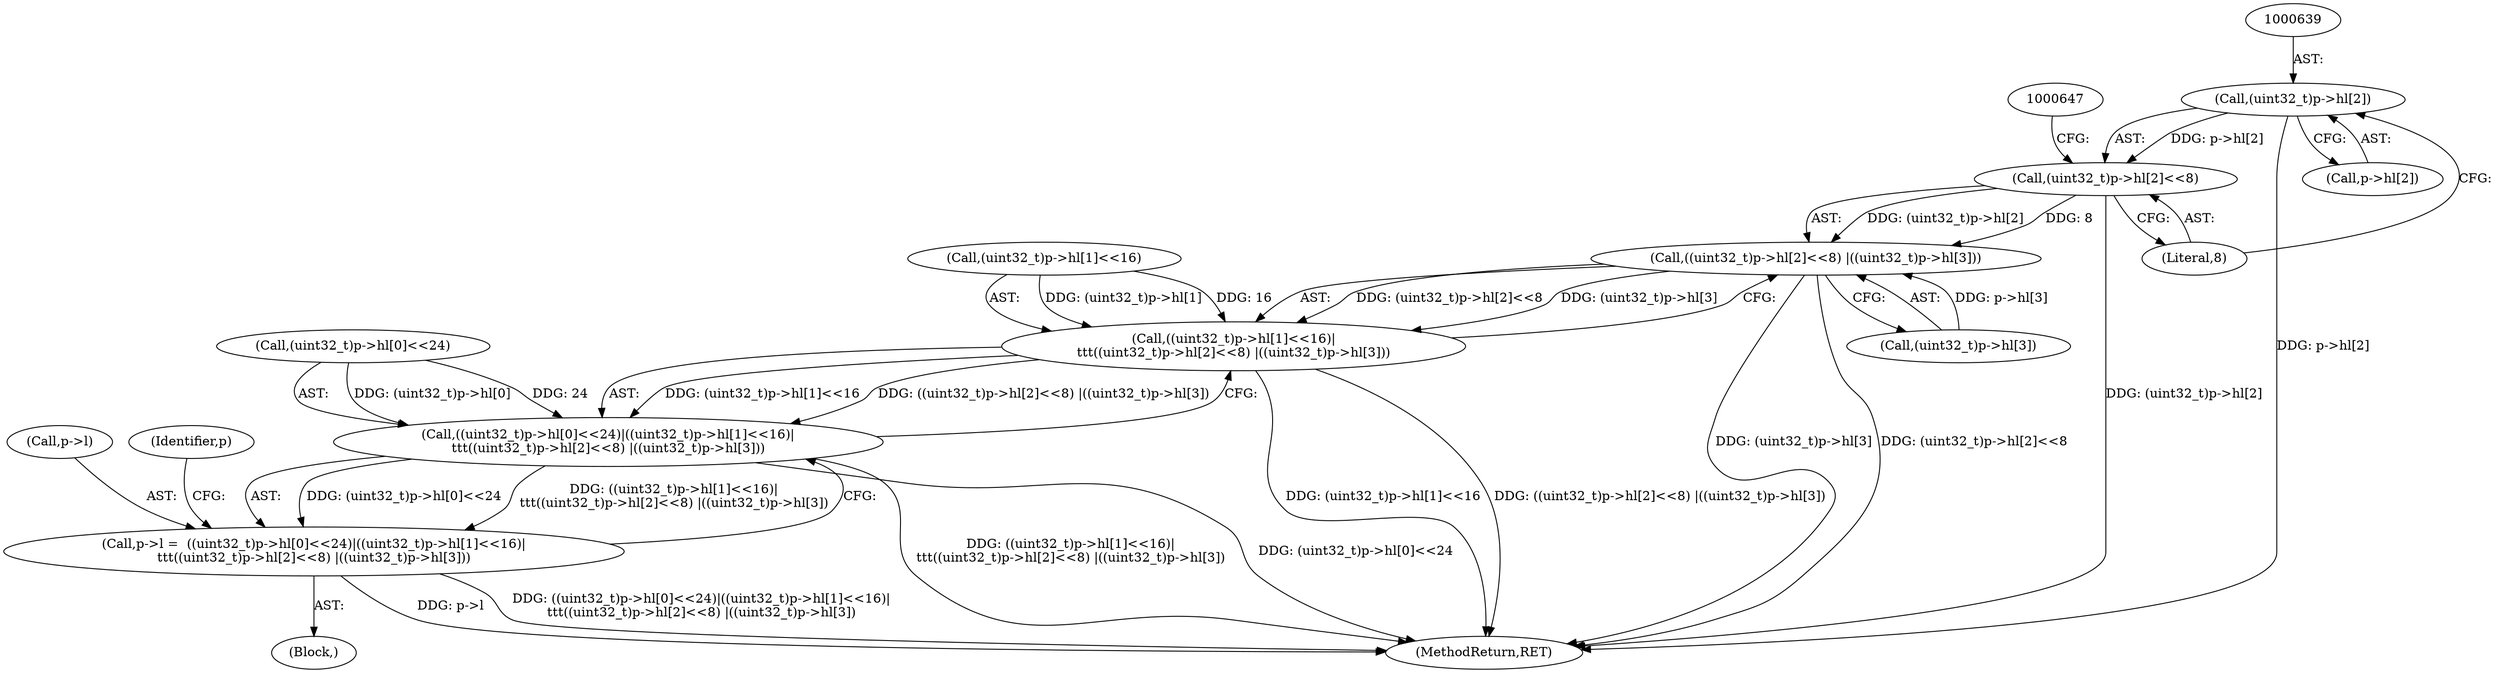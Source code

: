 digraph "0_file_4a284c89d6ef11aca34da65da7d673050a5ea320_2@pointer" {
"1000638" [label="(Call,(uint32_t)p->hl[2])"];
"1000637" [label="(Call,(uint32_t)p->hl[2]<<8)"];
"1000636" [label="(Call,((uint32_t)p->hl[2]<<8) |((uint32_t)p->hl[3]))"];
"1000626" [label="(Call,((uint32_t)p->hl[1]<<16)|\n\t\t\t((uint32_t)p->hl[2]<<8) |((uint32_t)p->hl[3]))"];
"1000616" [label="(Call,((uint32_t)p->hl[0]<<24)|((uint32_t)p->hl[1]<<16)|\n\t\t\t((uint32_t)p->hl[2]<<8) |((uint32_t)p->hl[3]))"];
"1000612" [label="(Call,p->l =  ((uint32_t)p->hl[0]<<24)|((uint32_t)p->hl[1]<<16)|\n\t\t\t((uint32_t)p->hl[2]<<8) |((uint32_t)p->hl[3]))"];
"1000902" [label="(MethodReturn,RET)"];
"1000640" [label="(Call,p->hl[2])"];
"1000636" [label="(Call,((uint32_t)p->hl[2]<<8) |((uint32_t)p->hl[3]))"];
"1000646" [label="(Call,(uint32_t)p->hl[3])"];
"1000122" [label="(Block,)"];
"1000638" [label="(Call,(uint32_t)p->hl[2])"];
"1000616" [label="(Call,((uint32_t)p->hl[0]<<24)|((uint32_t)p->hl[1]<<16)|\n\t\t\t((uint32_t)p->hl[2]<<8) |((uint32_t)p->hl[3]))"];
"1000627" [label="(Call,(uint32_t)p->hl[1]<<16)"];
"1000613" [label="(Call,p->l)"];
"1000645" [label="(Literal,8)"];
"1000612" [label="(Call,p->l =  ((uint32_t)p->hl[0]<<24)|((uint32_t)p->hl[1]<<16)|\n\t\t\t((uint32_t)p->hl[2]<<8) |((uint32_t)p->hl[3]))"];
"1000617" [label="(Call,(uint32_t)p->hl[0]<<24)"];
"1000637" [label="(Call,(uint32_t)p->hl[2]<<8)"];
"1000654" [label="(Identifier,p)"];
"1000626" [label="(Call,((uint32_t)p->hl[1]<<16)|\n\t\t\t((uint32_t)p->hl[2]<<8) |((uint32_t)p->hl[3]))"];
"1000638" -> "1000637"  [label="AST: "];
"1000638" -> "1000640"  [label="CFG: "];
"1000639" -> "1000638"  [label="AST: "];
"1000640" -> "1000638"  [label="AST: "];
"1000645" -> "1000638"  [label="CFG: "];
"1000638" -> "1000902"  [label="DDG: p->hl[2]"];
"1000638" -> "1000637"  [label="DDG: p->hl[2]"];
"1000637" -> "1000636"  [label="AST: "];
"1000637" -> "1000645"  [label="CFG: "];
"1000645" -> "1000637"  [label="AST: "];
"1000647" -> "1000637"  [label="CFG: "];
"1000637" -> "1000902"  [label="DDG: (uint32_t)p->hl[2]"];
"1000637" -> "1000636"  [label="DDG: (uint32_t)p->hl[2]"];
"1000637" -> "1000636"  [label="DDG: 8"];
"1000636" -> "1000626"  [label="AST: "];
"1000636" -> "1000646"  [label="CFG: "];
"1000646" -> "1000636"  [label="AST: "];
"1000626" -> "1000636"  [label="CFG: "];
"1000636" -> "1000902"  [label="DDG: (uint32_t)p->hl[3]"];
"1000636" -> "1000902"  [label="DDG: (uint32_t)p->hl[2]<<8"];
"1000636" -> "1000626"  [label="DDG: (uint32_t)p->hl[2]<<8"];
"1000636" -> "1000626"  [label="DDG: (uint32_t)p->hl[3]"];
"1000646" -> "1000636"  [label="DDG: p->hl[3]"];
"1000626" -> "1000616"  [label="AST: "];
"1000627" -> "1000626"  [label="AST: "];
"1000616" -> "1000626"  [label="CFG: "];
"1000626" -> "1000902"  [label="DDG: (uint32_t)p->hl[1]<<16"];
"1000626" -> "1000902"  [label="DDG: ((uint32_t)p->hl[2]<<8) |((uint32_t)p->hl[3])"];
"1000626" -> "1000616"  [label="DDG: (uint32_t)p->hl[1]<<16"];
"1000626" -> "1000616"  [label="DDG: ((uint32_t)p->hl[2]<<8) |((uint32_t)p->hl[3])"];
"1000627" -> "1000626"  [label="DDG: (uint32_t)p->hl[1]"];
"1000627" -> "1000626"  [label="DDG: 16"];
"1000616" -> "1000612"  [label="AST: "];
"1000617" -> "1000616"  [label="AST: "];
"1000612" -> "1000616"  [label="CFG: "];
"1000616" -> "1000902"  [label="DDG: ((uint32_t)p->hl[1]<<16)|\n\t\t\t((uint32_t)p->hl[2]<<8) |((uint32_t)p->hl[3])"];
"1000616" -> "1000902"  [label="DDG: (uint32_t)p->hl[0]<<24"];
"1000616" -> "1000612"  [label="DDG: (uint32_t)p->hl[0]<<24"];
"1000616" -> "1000612"  [label="DDG: ((uint32_t)p->hl[1]<<16)|\n\t\t\t((uint32_t)p->hl[2]<<8) |((uint32_t)p->hl[3])"];
"1000617" -> "1000616"  [label="DDG: (uint32_t)p->hl[0]"];
"1000617" -> "1000616"  [label="DDG: 24"];
"1000612" -> "1000122"  [label="AST: "];
"1000613" -> "1000612"  [label="AST: "];
"1000654" -> "1000612"  [label="CFG: "];
"1000612" -> "1000902"  [label="DDG: p->l"];
"1000612" -> "1000902"  [label="DDG: ((uint32_t)p->hl[0]<<24)|((uint32_t)p->hl[1]<<16)|\n\t\t\t((uint32_t)p->hl[2]<<8) |((uint32_t)p->hl[3])"];
}
